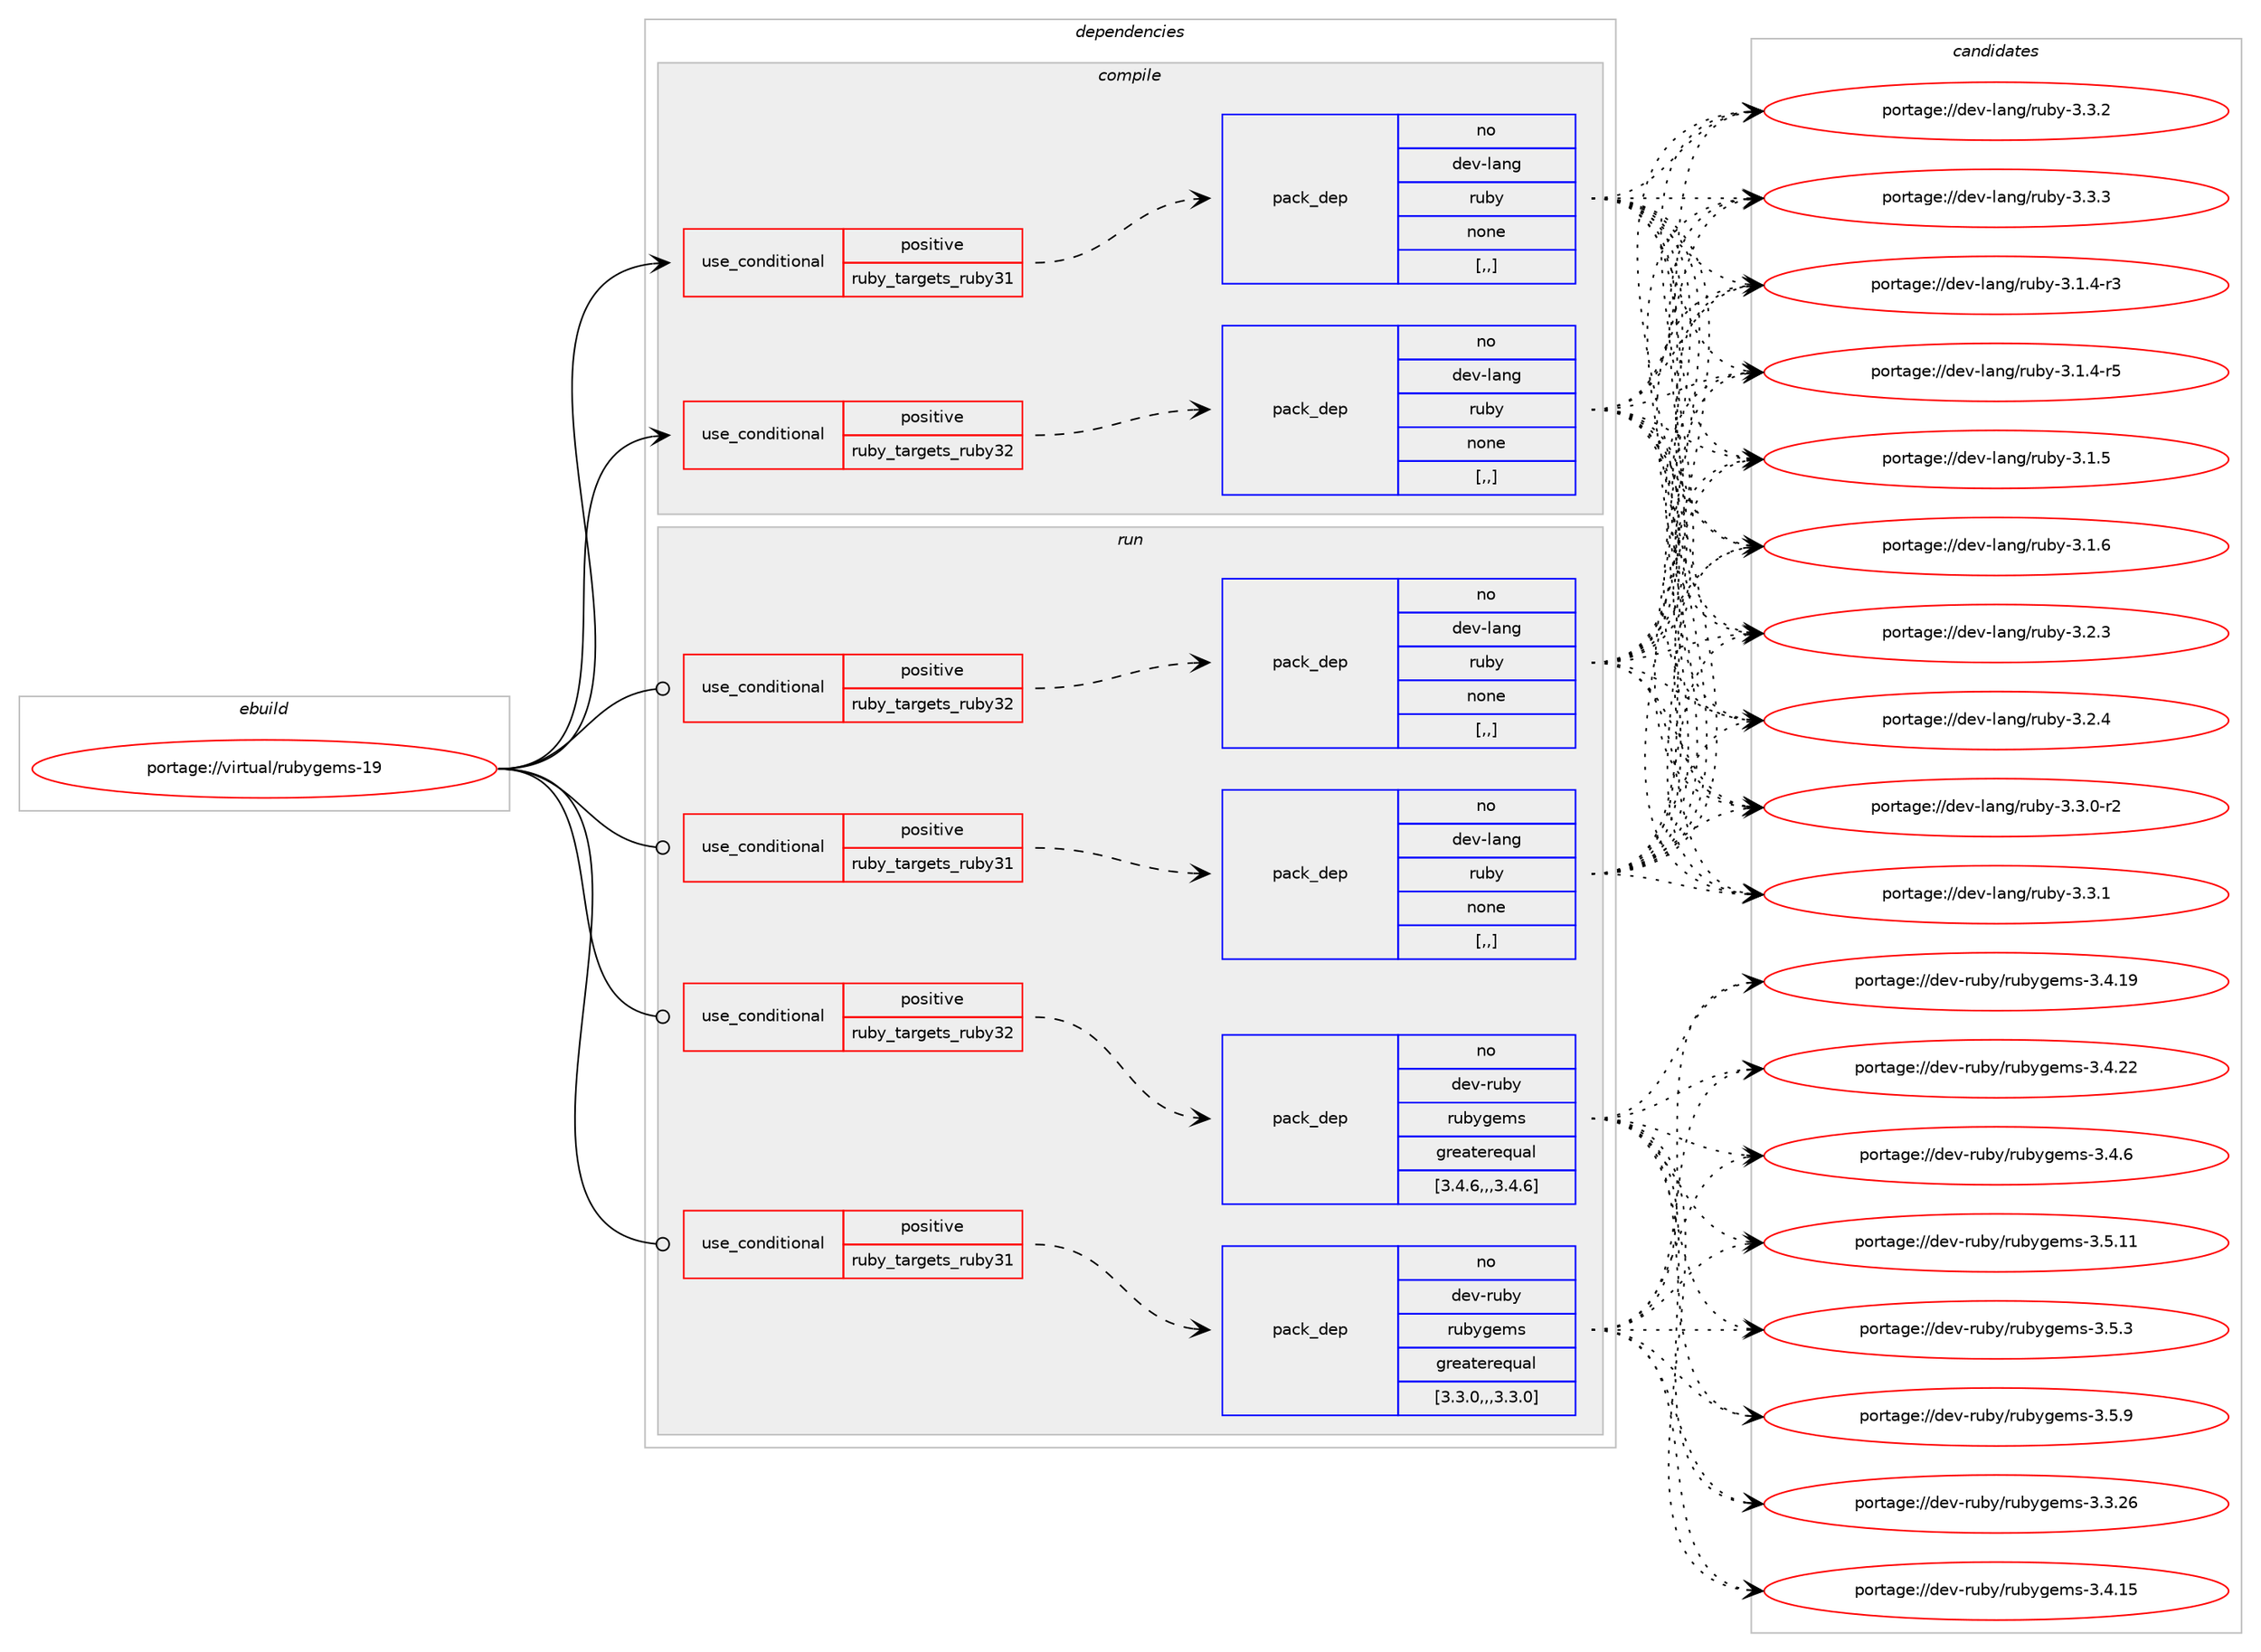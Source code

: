 digraph prolog {

# *************
# Graph options
# *************

newrank=true;
concentrate=true;
compound=true;
graph [rankdir=LR,fontname=Helvetica,fontsize=10,ranksep=1.5];#, ranksep=2.5, nodesep=0.2];
edge  [arrowhead=vee];
node  [fontname=Helvetica,fontsize=10];

# **********
# The ebuild
# **********

subgraph cluster_leftcol {
color=gray;
rank=same;
label=<<i>ebuild</i>>;
id [label="portage://virtual/rubygems-19", color=red, width=4, href="../virtual/rubygems-19.svg"];
}

# ****************
# The dependencies
# ****************

subgraph cluster_midcol {
color=gray;
label=<<i>dependencies</i>>;
subgraph cluster_compile {
fillcolor="#eeeeee";
style=filled;
label=<<i>compile</i>>;
subgraph cond115884 {
dependency435325 [label=<<TABLE BORDER="0" CELLBORDER="1" CELLSPACING="0" CELLPADDING="4"><TR><TD ROWSPAN="3" CELLPADDING="10">use_conditional</TD></TR><TR><TD>positive</TD></TR><TR><TD>ruby_targets_ruby31</TD></TR></TABLE>>, shape=none, color=red];
subgraph pack316300 {
dependency435326 [label=<<TABLE BORDER="0" CELLBORDER="1" CELLSPACING="0" CELLPADDING="4" WIDTH="220"><TR><TD ROWSPAN="6" CELLPADDING="30">pack_dep</TD></TR><TR><TD WIDTH="110">no</TD></TR><TR><TD>dev-lang</TD></TR><TR><TD>ruby</TD></TR><TR><TD>none</TD></TR><TR><TD>[,,]</TD></TR></TABLE>>, shape=none, color=blue];
}
dependency435325:e -> dependency435326:w [weight=20,style="dashed",arrowhead="vee"];
}
id:e -> dependency435325:w [weight=20,style="solid",arrowhead="vee"];
subgraph cond115885 {
dependency435327 [label=<<TABLE BORDER="0" CELLBORDER="1" CELLSPACING="0" CELLPADDING="4"><TR><TD ROWSPAN="3" CELLPADDING="10">use_conditional</TD></TR><TR><TD>positive</TD></TR><TR><TD>ruby_targets_ruby32</TD></TR></TABLE>>, shape=none, color=red];
subgraph pack316301 {
dependency435328 [label=<<TABLE BORDER="0" CELLBORDER="1" CELLSPACING="0" CELLPADDING="4" WIDTH="220"><TR><TD ROWSPAN="6" CELLPADDING="30">pack_dep</TD></TR><TR><TD WIDTH="110">no</TD></TR><TR><TD>dev-lang</TD></TR><TR><TD>ruby</TD></TR><TR><TD>none</TD></TR><TR><TD>[,,]</TD></TR></TABLE>>, shape=none, color=blue];
}
dependency435327:e -> dependency435328:w [weight=20,style="dashed",arrowhead="vee"];
}
id:e -> dependency435327:w [weight=20,style="solid",arrowhead="vee"];
}
subgraph cluster_compileandrun {
fillcolor="#eeeeee";
style=filled;
label=<<i>compile and run</i>>;
}
subgraph cluster_run {
fillcolor="#eeeeee";
style=filled;
label=<<i>run</i>>;
subgraph cond115886 {
dependency435329 [label=<<TABLE BORDER="0" CELLBORDER="1" CELLSPACING="0" CELLPADDING="4"><TR><TD ROWSPAN="3" CELLPADDING="10">use_conditional</TD></TR><TR><TD>positive</TD></TR><TR><TD>ruby_targets_ruby31</TD></TR></TABLE>>, shape=none, color=red];
subgraph pack316302 {
dependency435330 [label=<<TABLE BORDER="0" CELLBORDER="1" CELLSPACING="0" CELLPADDING="4" WIDTH="220"><TR><TD ROWSPAN="6" CELLPADDING="30">pack_dep</TD></TR><TR><TD WIDTH="110">no</TD></TR><TR><TD>dev-lang</TD></TR><TR><TD>ruby</TD></TR><TR><TD>none</TD></TR><TR><TD>[,,]</TD></TR></TABLE>>, shape=none, color=blue];
}
dependency435329:e -> dependency435330:w [weight=20,style="dashed",arrowhead="vee"];
}
id:e -> dependency435329:w [weight=20,style="solid",arrowhead="odot"];
subgraph cond115887 {
dependency435331 [label=<<TABLE BORDER="0" CELLBORDER="1" CELLSPACING="0" CELLPADDING="4"><TR><TD ROWSPAN="3" CELLPADDING="10">use_conditional</TD></TR><TR><TD>positive</TD></TR><TR><TD>ruby_targets_ruby31</TD></TR></TABLE>>, shape=none, color=red];
subgraph pack316303 {
dependency435332 [label=<<TABLE BORDER="0" CELLBORDER="1" CELLSPACING="0" CELLPADDING="4" WIDTH="220"><TR><TD ROWSPAN="6" CELLPADDING="30">pack_dep</TD></TR><TR><TD WIDTH="110">no</TD></TR><TR><TD>dev-ruby</TD></TR><TR><TD>rubygems</TD></TR><TR><TD>greaterequal</TD></TR><TR><TD>[3.3.0,,,3.3.0]</TD></TR></TABLE>>, shape=none, color=blue];
}
dependency435331:e -> dependency435332:w [weight=20,style="dashed",arrowhead="vee"];
}
id:e -> dependency435331:w [weight=20,style="solid",arrowhead="odot"];
subgraph cond115888 {
dependency435333 [label=<<TABLE BORDER="0" CELLBORDER="1" CELLSPACING="0" CELLPADDING="4"><TR><TD ROWSPAN="3" CELLPADDING="10">use_conditional</TD></TR><TR><TD>positive</TD></TR><TR><TD>ruby_targets_ruby32</TD></TR></TABLE>>, shape=none, color=red];
subgraph pack316304 {
dependency435334 [label=<<TABLE BORDER="0" CELLBORDER="1" CELLSPACING="0" CELLPADDING="4" WIDTH="220"><TR><TD ROWSPAN="6" CELLPADDING="30">pack_dep</TD></TR><TR><TD WIDTH="110">no</TD></TR><TR><TD>dev-lang</TD></TR><TR><TD>ruby</TD></TR><TR><TD>none</TD></TR><TR><TD>[,,]</TD></TR></TABLE>>, shape=none, color=blue];
}
dependency435333:e -> dependency435334:w [weight=20,style="dashed",arrowhead="vee"];
}
id:e -> dependency435333:w [weight=20,style="solid",arrowhead="odot"];
subgraph cond115889 {
dependency435335 [label=<<TABLE BORDER="0" CELLBORDER="1" CELLSPACING="0" CELLPADDING="4"><TR><TD ROWSPAN="3" CELLPADDING="10">use_conditional</TD></TR><TR><TD>positive</TD></TR><TR><TD>ruby_targets_ruby32</TD></TR></TABLE>>, shape=none, color=red];
subgraph pack316305 {
dependency435336 [label=<<TABLE BORDER="0" CELLBORDER="1" CELLSPACING="0" CELLPADDING="4" WIDTH="220"><TR><TD ROWSPAN="6" CELLPADDING="30">pack_dep</TD></TR><TR><TD WIDTH="110">no</TD></TR><TR><TD>dev-ruby</TD></TR><TR><TD>rubygems</TD></TR><TR><TD>greaterequal</TD></TR><TR><TD>[3.4.6,,,3.4.6]</TD></TR></TABLE>>, shape=none, color=blue];
}
dependency435335:e -> dependency435336:w [weight=20,style="dashed",arrowhead="vee"];
}
id:e -> dependency435335:w [weight=20,style="solid",arrowhead="odot"];
}
}

# **************
# The candidates
# **************

subgraph cluster_choices {
rank=same;
color=gray;
label=<<i>candidates</i>>;

subgraph choice316300 {
color=black;
nodesep=1;
choice100101118451089711010347114117981214551464946524511451 [label="portage://dev-lang/ruby-3.1.4-r3", color=red, width=4,href="../dev-lang/ruby-3.1.4-r3.svg"];
choice100101118451089711010347114117981214551464946524511453 [label="portage://dev-lang/ruby-3.1.4-r5", color=red, width=4,href="../dev-lang/ruby-3.1.4-r5.svg"];
choice10010111845108971101034711411798121455146494653 [label="portage://dev-lang/ruby-3.1.5", color=red, width=4,href="../dev-lang/ruby-3.1.5.svg"];
choice10010111845108971101034711411798121455146494654 [label="portage://dev-lang/ruby-3.1.6", color=red, width=4,href="../dev-lang/ruby-3.1.6.svg"];
choice10010111845108971101034711411798121455146504651 [label="portage://dev-lang/ruby-3.2.3", color=red, width=4,href="../dev-lang/ruby-3.2.3.svg"];
choice10010111845108971101034711411798121455146504652 [label="portage://dev-lang/ruby-3.2.4", color=red, width=4,href="../dev-lang/ruby-3.2.4.svg"];
choice100101118451089711010347114117981214551465146484511450 [label="portage://dev-lang/ruby-3.3.0-r2", color=red, width=4,href="../dev-lang/ruby-3.3.0-r2.svg"];
choice10010111845108971101034711411798121455146514649 [label="portage://dev-lang/ruby-3.3.1", color=red, width=4,href="../dev-lang/ruby-3.3.1.svg"];
choice10010111845108971101034711411798121455146514650 [label="portage://dev-lang/ruby-3.3.2", color=red, width=4,href="../dev-lang/ruby-3.3.2.svg"];
choice10010111845108971101034711411798121455146514651 [label="portage://dev-lang/ruby-3.3.3", color=red, width=4,href="../dev-lang/ruby-3.3.3.svg"];
dependency435326:e -> choice100101118451089711010347114117981214551464946524511451:w [style=dotted,weight="100"];
dependency435326:e -> choice100101118451089711010347114117981214551464946524511453:w [style=dotted,weight="100"];
dependency435326:e -> choice10010111845108971101034711411798121455146494653:w [style=dotted,weight="100"];
dependency435326:e -> choice10010111845108971101034711411798121455146494654:w [style=dotted,weight="100"];
dependency435326:e -> choice10010111845108971101034711411798121455146504651:w [style=dotted,weight="100"];
dependency435326:e -> choice10010111845108971101034711411798121455146504652:w [style=dotted,weight="100"];
dependency435326:e -> choice100101118451089711010347114117981214551465146484511450:w [style=dotted,weight="100"];
dependency435326:e -> choice10010111845108971101034711411798121455146514649:w [style=dotted,weight="100"];
dependency435326:e -> choice10010111845108971101034711411798121455146514650:w [style=dotted,weight="100"];
dependency435326:e -> choice10010111845108971101034711411798121455146514651:w [style=dotted,weight="100"];
}
subgraph choice316301 {
color=black;
nodesep=1;
choice100101118451089711010347114117981214551464946524511451 [label="portage://dev-lang/ruby-3.1.4-r3", color=red, width=4,href="../dev-lang/ruby-3.1.4-r3.svg"];
choice100101118451089711010347114117981214551464946524511453 [label="portage://dev-lang/ruby-3.1.4-r5", color=red, width=4,href="../dev-lang/ruby-3.1.4-r5.svg"];
choice10010111845108971101034711411798121455146494653 [label="portage://dev-lang/ruby-3.1.5", color=red, width=4,href="../dev-lang/ruby-3.1.5.svg"];
choice10010111845108971101034711411798121455146494654 [label="portage://dev-lang/ruby-3.1.6", color=red, width=4,href="../dev-lang/ruby-3.1.6.svg"];
choice10010111845108971101034711411798121455146504651 [label="portage://dev-lang/ruby-3.2.3", color=red, width=4,href="../dev-lang/ruby-3.2.3.svg"];
choice10010111845108971101034711411798121455146504652 [label="portage://dev-lang/ruby-3.2.4", color=red, width=4,href="../dev-lang/ruby-3.2.4.svg"];
choice100101118451089711010347114117981214551465146484511450 [label="portage://dev-lang/ruby-3.3.0-r2", color=red, width=4,href="../dev-lang/ruby-3.3.0-r2.svg"];
choice10010111845108971101034711411798121455146514649 [label="portage://dev-lang/ruby-3.3.1", color=red, width=4,href="../dev-lang/ruby-3.3.1.svg"];
choice10010111845108971101034711411798121455146514650 [label="portage://dev-lang/ruby-3.3.2", color=red, width=4,href="../dev-lang/ruby-3.3.2.svg"];
choice10010111845108971101034711411798121455146514651 [label="portage://dev-lang/ruby-3.3.3", color=red, width=4,href="../dev-lang/ruby-3.3.3.svg"];
dependency435328:e -> choice100101118451089711010347114117981214551464946524511451:w [style=dotted,weight="100"];
dependency435328:e -> choice100101118451089711010347114117981214551464946524511453:w [style=dotted,weight="100"];
dependency435328:e -> choice10010111845108971101034711411798121455146494653:w [style=dotted,weight="100"];
dependency435328:e -> choice10010111845108971101034711411798121455146494654:w [style=dotted,weight="100"];
dependency435328:e -> choice10010111845108971101034711411798121455146504651:w [style=dotted,weight="100"];
dependency435328:e -> choice10010111845108971101034711411798121455146504652:w [style=dotted,weight="100"];
dependency435328:e -> choice100101118451089711010347114117981214551465146484511450:w [style=dotted,weight="100"];
dependency435328:e -> choice10010111845108971101034711411798121455146514649:w [style=dotted,weight="100"];
dependency435328:e -> choice10010111845108971101034711411798121455146514650:w [style=dotted,weight="100"];
dependency435328:e -> choice10010111845108971101034711411798121455146514651:w [style=dotted,weight="100"];
}
subgraph choice316302 {
color=black;
nodesep=1;
choice100101118451089711010347114117981214551464946524511451 [label="portage://dev-lang/ruby-3.1.4-r3", color=red, width=4,href="../dev-lang/ruby-3.1.4-r3.svg"];
choice100101118451089711010347114117981214551464946524511453 [label="portage://dev-lang/ruby-3.1.4-r5", color=red, width=4,href="../dev-lang/ruby-3.1.4-r5.svg"];
choice10010111845108971101034711411798121455146494653 [label="portage://dev-lang/ruby-3.1.5", color=red, width=4,href="../dev-lang/ruby-3.1.5.svg"];
choice10010111845108971101034711411798121455146494654 [label="portage://dev-lang/ruby-3.1.6", color=red, width=4,href="../dev-lang/ruby-3.1.6.svg"];
choice10010111845108971101034711411798121455146504651 [label="portage://dev-lang/ruby-3.2.3", color=red, width=4,href="../dev-lang/ruby-3.2.3.svg"];
choice10010111845108971101034711411798121455146504652 [label="portage://dev-lang/ruby-3.2.4", color=red, width=4,href="../dev-lang/ruby-3.2.4.svg"];
choice100101118451089711010347114117981214551465146484511450 [label="portage://dev-lang/ruby-3.3.0-r2", color=red, width=4,href="../dev-lang/ruby-3.3.0-r2.svg"];
choice10010111845108971101034711411798121455146514649 [label="portage://dev-lang/ruby-3.3.1", color=red, width=4,href="../dev-lang/ruby-3.3.1.svg"];
choice10010111845108971101034711411798121455146514650 [label="portage://dev-lang/ruby-3.3.2", color=red, width=4,href="../dev-lang/ruby-3.3.2.svg"];
choice10010111845108971101034711411798121455146514651 [label="portage://dev-lang/ruby-3.3.3", color=red, width=4,href="../dev-lang/ruby-3.3.3.svg"];
dependency435330:e -> choice100101118451089711010347114117981214551464946524511451:w [style=dotted,weight="100"];
dependency435330:e -> choice100101118451089711010347114117981214551464946524511453:w [style=dotted,weight="100"];
dependency435330:e -> choice10010111845108971101034711411798121455146494653:w [style=dotted,weight="100"];
dependency435330:e -> choice10010111845108971101034711411798121455146494654:w [style=dotted,weight="100"];
dependency435330:e -> choice10010111845108971101034711411798121455146504651:w [style=dotted,weight="100"];
dependency435330:e -> choice10010111845108971101034711411798121455146504652:w [style=dotted,weight="100"];
dependency435330:e -> choice100101118451089711010347114117981214551465146484511450:w [style=dotted,weight="100"];
dependency435330:e -> choice10010111845108971101034711411798121455146514649:w [style=dotted,weight="100"];
dependency435330:e -> choice10010111845108971101034711411798121455146514650:w [style=dotted,weight="100"];
dependency435330:e -> choice10010111845108971101034711411798121455146514651:w [style=dotted,weight="100"];
}
subgraph choice316303 {
color=black;
nodesep=1;
choice1001011184511411798121471141179812110310110911545514651465054 [label="portage://dev-ruby/rubygems-3.3.26", color=red, width=4,href="../dev-ruby/rubygems-3.3.26.svg"];
choice1001011184511411798121471141179812110310110911545514652464953 [label="portage://dev-ruby/rubygems-3.4.15", color=red, width=4,href="../dev-ruby/rubygems-3.4.15.svg"];
choice1001011184511411798121471141179812110310110911545514652464957 [label="portage://dev-ruby/rubygems-3.4.19", color=red, width=4,href="../dev-ruby/rubygems-3.4.19.svg"];
choice1001011184511411798121471141179812110310110911545514652465050 [label="portage://dev-ruby/rubygems-3.4.22", color=red, width=4,href="../dev-ruby/rubygems-3.4.22.svg"];
choice10010111845114117981214711411798121103101109115455146524654 [label="portage://dev-ruby/rubygems-3.4.6", color=red, width=4,href="../dev-ruby/rubygems-3.4.6.svg"];
choice1001011184511411798121471141179812110310110911545514653464949 [label="portage://dev-ruby/rubygems-3.5.11", color=red, width=4,href="../dev-ruby/rubygems-3.5.11.svg"];
choice10010111845114117981214711411798121103101109115455146534651 [label="portage://dev-ruby/rubygems-3.5.3", color=red, width=4,href="../dev-ruby/rubygems-3.5.3.svg"];
choice10010111845114117981214711411798121103101109115455146534657 [label="portage://dev-ruby/rubygems-3.5.9", color=red, width=4,href="../dev-ruby/rubygems-3.5.9.svg"];
dependency435332:e -> choice1001011184511411798121471141179812110310110911545514651465054:w [style=dotted,weight="100"];
dependency435332:e -> choice1001011184511411798121471141179812110310110911545514652464953:w [style=dotted,weight="100"];
dependency435332:e -> choice1001011184511411798121471141179812110310110911545514652464957:w [style=dotted,weight="100"];
dependency435332:e -> choice1001011184511411798121471141179812110310110911545514652465050:w [style=dotted,weight="100"];
dependency435332:e -> choice10010111845114117981214711411798121103101109115455146524654:w [style=dotted,weight="100"];
dependency435332:e -> choice1001011184511411798121471141179812110310110911545514653464949:w [style=dotted,weight="100"];
dependency435332:e -> choice10010111845114117981214711411798121103101109115455146534651:w [style=dotted,weight="100"];
dependency435332:e -> choice10010111845114117981214711411798121103101109115455146534657:w [style=dotted,weight="100"];
}
subgraph choice316304 {
color=black;
nodesep=1;
choice100101118451089711010347114117981214551464946524511451 [label="portage://dev-lang/ruby-3.1.4-r3", color=red, width=4,href="../dev-lang/ruby-3.1.4-r3.svg"];
choice100101118451089711010347114117981214551464946524511453 [label="portage://dev-lang/ruby-3.1.4-r5", color=red, width=4,href="../dev-lang/ruby-3.1.4-r5.svg"];
choice10010111845108971101034711411798121455146494653 [label="portage://dev-lang/ruby-3.1.5", color=red, width=4,href="../dev-lang/ruby-3.1.5.svg"];
choice10010111845108971101034711411798121455146494654 [label="portage://dev-lang/ruby-3.1.6", color=red, width=4,href="../dev-lang/ruby-3.1.6.svg"];
choice10010111845108971101034711411798121455146504651 [label="portage://dev-lang/ruby-3.2.3", color=red, width=4,href="../dev-lang/ruby-3.2.3.svg"];
choice10010111845108971101034711411798121455146504652 [label="portage://dev-lang/ruby-3.2.4", color=red, width=4,href="../dev-lang/ruby-3.2.4.svg"];
choice100101118451089711010347114117981214551465146484511450 [label="portage://dev-lang/ruby-3.3.0-r2", color=red, width=4,href="../dev-lang/ruby-3.3.0-r2.svg"];
choice10010111845108971101034711411798121455146514649 [label="portage://dev-lang/ruby-3.3.1", color=red, width=4,href="../dev-lang/ruby-3.3.1.svg"];
choice10010111845108971101034711411798121455146514650 [label="portage://dev-lang/ruby-3.3.2", color=red, width=4,href="../dev-lang/ruby-3.3.2.svg"];
choice10010111845108971101034711411798121455146514651 [label="portage://dev-lang/ruby-3.3.3", color=red, width=4,href="../dev-lang/ruby-3.3.3.svg"];
dependency435334:e -> choice100101118451089711010347114117981214551464946524511451:w [style=dotted,weight="100"];
dependency435334:e -> choice100101118451089711010347114117981214551464946524511453:w [style=dotted,weight="100"];
dependency435334:e -> choice10010111845108971101034711411798121455146494653:w [style=dotted,weight="100"];
dependency435334:e -> choice10010111845108971101034711411798121455146494654:w [style=dotted,weight="100"];
dependency435334:e -> choice10010111845108971101034711411798121455146504651:w [style=dotted,weight="100"];
dependency435334:e -> choice10010111845108971101034711411798121455146504652:w [style=dotted,weight="100"];
dependency435334:e -> choice100101118451089711010347114117981214551465146484511450:w [style=dotted,weight="100"];
dependency435334:e -> choice10010111845108971101034711411798121455146514649:w [style=dotted,weight="100"];
dependency435334:e -> choice10010111845108971101034711411798121455146514650:w [style=dotted,weight="100"];
dependency435334:e -> choice10010111845108971101034711411798121455146514651:w [style=dotted,weight="100"];
}
subgraph choice316305 {
color=black;
nodesep=1;
choice1001011184511411798121471141179812110310110911545514651465054 [label="portage://dev-ruby/rubygems-3.3.26", color=red, width=4,href="../dev-ruby/rubygems-3.3.26.svg"];
choice1001011184511411798121471141179812110310110911545514652464953 [label="portage://dev-ruby/rubygems-3.4.15", color=red, width=4,href="../dev-ruby/rubygems-3.4.15.svg"];
choice1001011184511411798121471141179812110310110911545514652464957 [label="portage://dev-ruby/rubygems-3.4.19", color=red, width=4,href="../dev-ruby/rubygems-3.4.19.svg"];
choice1001011184511411798121471141179812110310110911545514652465050 [label="portage://dev-ruby/rubygems-3.4.22", color=red, width=4,href="../dev-ruby/rubygems-3.4.22.svg"];
choice10010111845114117981214711411798121103101109115455146524654 [label="portage://dev-ruby/rubygems-3.4.6", color=red, width=4,href="../dev-ruby/rubygems-3.4.6.svg"];
choice1001011184511411798121471141179812110310110911545514653464949 [label="portage://dev-ruby/rubygems-3.5.11", color=red, width=4,href="../dev-ruby/rubygems-3.5.11.svg"];
choice10010111845114117981214711411798121103101109115455146534651 [label="portage://dev-ruby/rubygems-3.5.3", color=red, width=4,href="../dev-ruby/rubygems-3.5.3.svg"];
choice10010111845114117981214711411798121103101109115455146534657 [label="portage://dev-ruby/rubygems-3.5.9", color=red, width=4,href="../dev-ruby/rubygems-3.5.9.svg"];
dependency435336:e -> choice1001011184511411798121471141179812110310110911545514651465054:w [style=dotted,weight="100"];
dependency435336:e -> choice1001011184511411798121471141179812110310110911545514652464953:w [style=dotted,weight="100"];
dependency435336:e -> choice1001011184511411798121471141179812110310110911545514652464957:w [style=dotted,weight="100"];
dependency435336:e -> choice1001011184511411798121471141179812110310110911545514652465050:w [style=dotted,weight="100"];
dependency435336:e -> choice10010111845114117981214711411798121103101109115455146524654:w [style=dotted,weight="100"];
dependency435336:e -> choice1001011184511411798121471141179812110310110911545514653464949:w [style=dotted,weight="100"];
dependency435336:e -> choice10010111845114117981214711411798121103101109115455146534651:w [style=dotted,weight="100"];
dependency435336:e -> choice10010111845114117981214711411798121103101109115455146534657:w [style=dotted,weight="100"];
}
}

}
